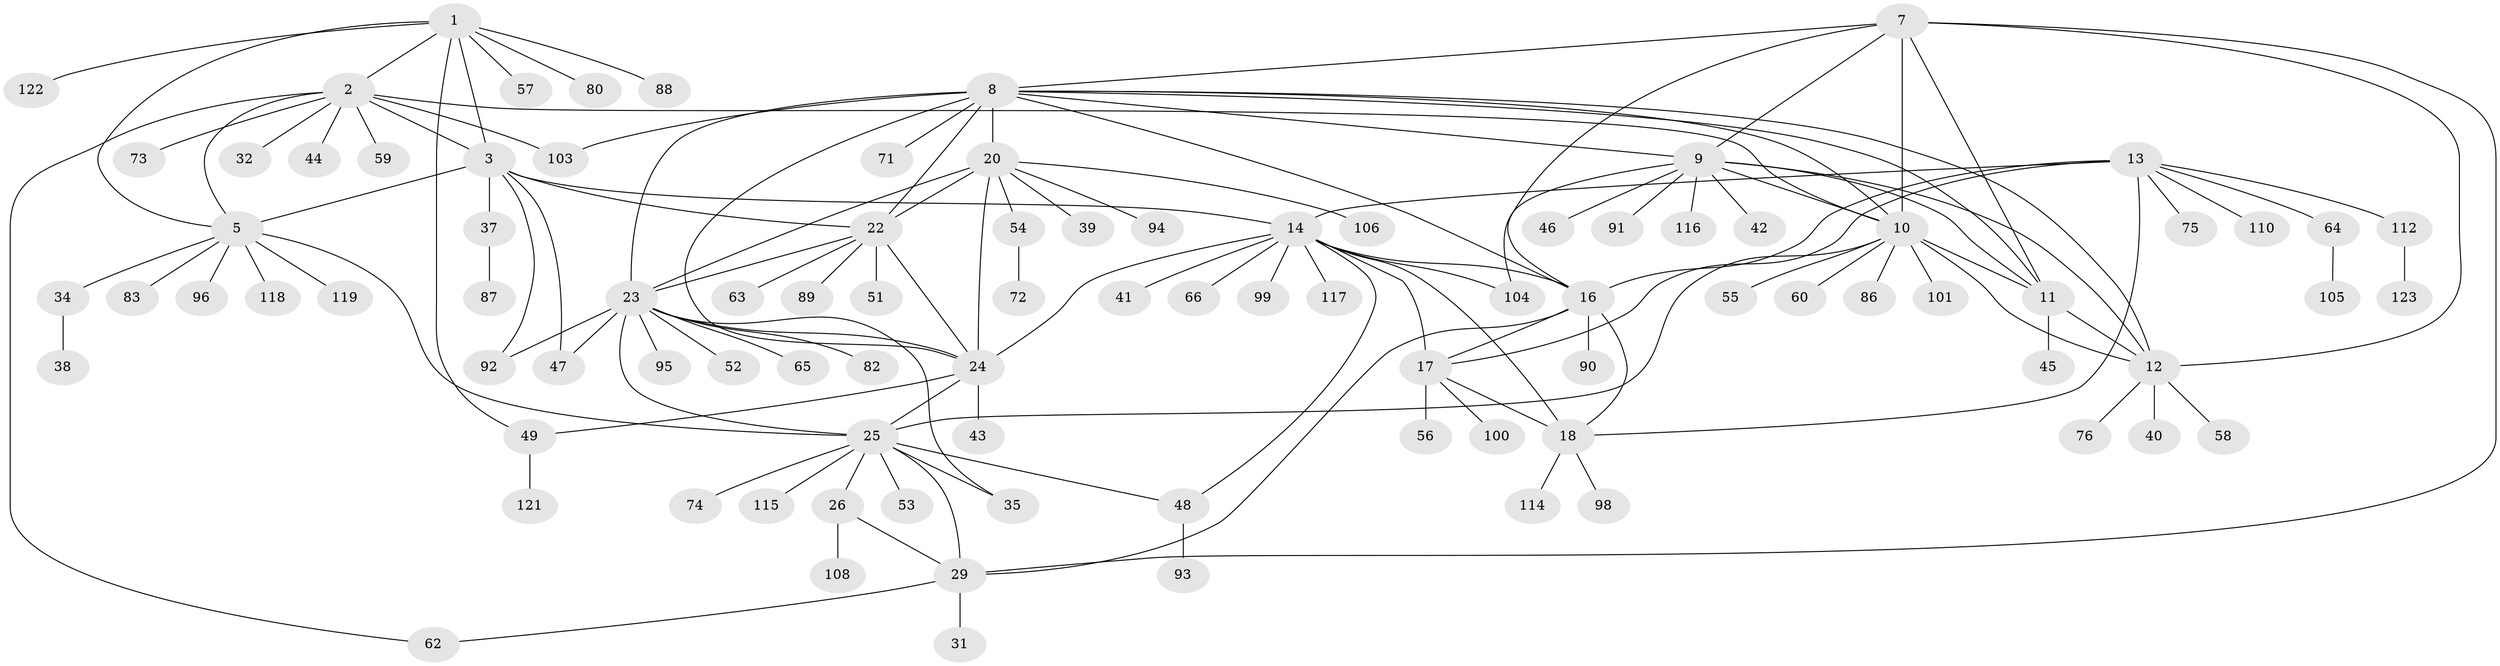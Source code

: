 // Generated by graph-tools (version 1.1) at 2025/24/03/03/25 07:24:10]
// undirected, 94 vertices, 136 edges
graph export_dot {
graph [start="1"]
  node [color=gray90,style=filled];
  1 [super="+120"];
  2 [super="+109"];
  3 [super="+4"];
  5 [super="+6"];
  7 [super="+102"];
  8 [super="+19"];
  9;
  10 [super="+84"];
  11 [super="+50"];
  12 [super="+107"];
  13 [super="+77"];
  14 [super="+15"];
  16 [super="+113"];
  17 [super="+68"];
  18 [super="+67"];
  20 [super="+21"];
  22 [super="+36"];
  23 [super="+33"];
  24 [super="+81"];
  25 [super="+28"];
  26 [super="+27"];
  29 [super="+30"];
  31;
  32;
  34;
  35;
  37;
  38;
  39 [super="+61"];
  40;
  41;
  42;
  43;
  44 [super="+111"];
  45;
  46;
  47 [super="+70"];
  48 [super="+79"];
  49 [super="+85"];
  51;
  52;
  53;
  54;
  55;
  56 [super="+69"];
  57;
  58;
  59;
  60;
  62;
  63;
  64;
  65 [super="+78"];
  66;
  71;
  72;
  73;
  74;
  75;
  76;
  80;
  82;
  83;
  86;
  87;
  88;
  89;
  90;
  91 [super="+97"];
  92;
  93;
  94;
  95;
  96;
  98;
  99;
  100;
  101;
  103;
  104;
  105;
  106;
  108;
  110;
  112;
  114;
  115;
  116;
  117;
  118;
  119;
  121;
  122;
  123;
  1 -- 2;
  1 -- 3 [weight=2];
  1 -- 5 [weight=2];
  1 -- 49;
  1 -- 57;
  1 -- 80;
  1 -- 88;
  1 -- 122;
  2 -- 3 [weight=2];
  2 -- 5 [weight=2];
  2 -- 10;
  2 -- 32;
  2 -- 44;
  2 -- 59;
  2 -- 73;
  2 -- 103;
  2 -- 62;
  3 -- 5 [weight=4];
  3 -- 47;
  3 -- 14;
  3 -- 37;
  3 -- 22;
  3 -- 92;
  5 -- 34;
  5 -- 83;
  5 -- 119;
  5 -- 96;
  5 -- 118;
  5 -- 25;
  7 -- 8;
  7 -- 9;
  7 -- 10;
  7 -- 11;
  7 -- 12;
  7 -- 29;
  7 -- 16;
  8 -- 9;
  8 -- 10;
  8 -- 11;
  8 -- 12;
  8 -- 16;
  8 -- 103;
  8 -- 20 [weight=2];
  8 -- 23;
  8 -- 22;
  8 -- 71;
  8 -- 24;
  9 -- 10;
  9 -- 11;
  9 -- 12;
  9 -- 42;
  9 -- 46;
  9 -- 91;
  9 -- 104;
  9 -- 116;
  10 -- 11;
  10 -- 12;
  10 -- 55;
  10 -- 60;
  10 -- 86;
  10 -- 25;
  10 -- 101;
  11 -- 12;
  11 -- 45;
  12 -- 40;
  12 -- 58;
  12 -- 76;
  13 -- 14 [weight=2];
  13 -- 16;
  13 -- 17;
  13 -- 18;
  13 -- 64;
  13 -- 75;
  13 -- 110;
  13 -- 112;
  14 -- 16 [weight=2];
  14 -- 17 [weight=2];
  14 -- 18 [weight=2];
  14 -- 24;
  14 -- 99;
  14 -- 66;
  14 -- 104;
  14 -- 41;
  14 -- 48;
  14 -- 117;
  16 -- 17;
  16 -- 18;
  16 -- 90;
  16 -- 29;
  17 -- 18;
  17 -- 56;
  17 -- 100;
  18 -- 98;
  18 -- 114;
  20 -- 22 [weight=2];
  20 -- 23 [weight=2];
  20 -- 24 [weight=2];
  20 -- 39;
  20 -- 106;
  20 -- 54;
  20 -- 94;
  22 -- 23;
  22 -- 24;
  22 -- 51;
  22 -- 63;
  22 -- 89;
  23 -- 24;
  23 -- 52;
  23 -- 65;
  23 -- 82;
  23 -- 92;
  23 -- 95;
  23 -- 25;
  23 -- 35;
  23 -- 47;
  24 -- 43;
  24 -- 25;
  24 -- 49;
  25 -- 26 [weight=4];
  25 -- 29 [weight=4];
  25 -- 48;
  25 -- 74;
  25 -- 115;
  25 -- 35;
  25 -- 53;
  26 -- 29 [weight=4];
  26 -- 108;
  29 -- 62;
  29 -- 31;
  34 -- 38;
  37 -- 87;
  48 -- 93;
  49 -- 121;
  54 -- 72;
  64 -- 105;
  112 -- 123;
}
